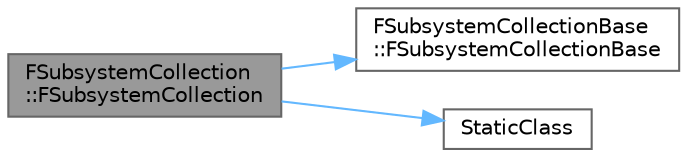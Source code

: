 digraph "FSubsystemCollection::FSubsystemCollection"
{
 // INTERACTIVE_SVG=YES
 // LATEX_PDF_SIZE
  bgcolor="transparent";
  edge [fontname=Helvetica,fontsize=10,labelfontname=Helvetica,labelfontsize=10];
  node [fontname=Helvetica,fontsize=10,shape=box,height=0.2,width=0.4];
  rankdir="LR";
  Node1 [id="Node000001",label="FSubsystemCollection\l::FSubsystemCollection",height=0.2,width=0.4,color="gray40", fillcolor="grey60", style="filled", fontcolor="black",tooltip="Construct a FSubsystemCollection, pass in the owning object almost certainly (this)."];
  Node1 -> Node2 [id="edge1_Node000001_Node000002",color="steelblue1",style="solid",tooltip=" "];
  Node2 [id="Node000002",label="FSubsystemCollectionBase\l::FSubsystemCollectionBase",height=0.2,width=0.4,color="grey40", fillcolor="white", style="filled",URL="$d7/d47/classFSubsystemCollectionBase.html#a34c9c2d35f083fffb3d80ce6069d6813",tooltip="protected constructor - for use by the template only(FSubsystemCollection<TBaseType>)"];
  Node1 -> Node3 [id="edge2_Node000001_Node000003",color="steelblue1",style="solid",tooltip=" "];
  Node3 [id="Node000003",label="StaticClass",height=0.2,width=0.4,color="grey40", fillcolor="white", style="filled",URL="$d0/d3d/ReflectedTypeAccessors_8h.html#aaf700d24c8d7d2e3afa119a1b7edbcbc",tooltip=" "];
}
